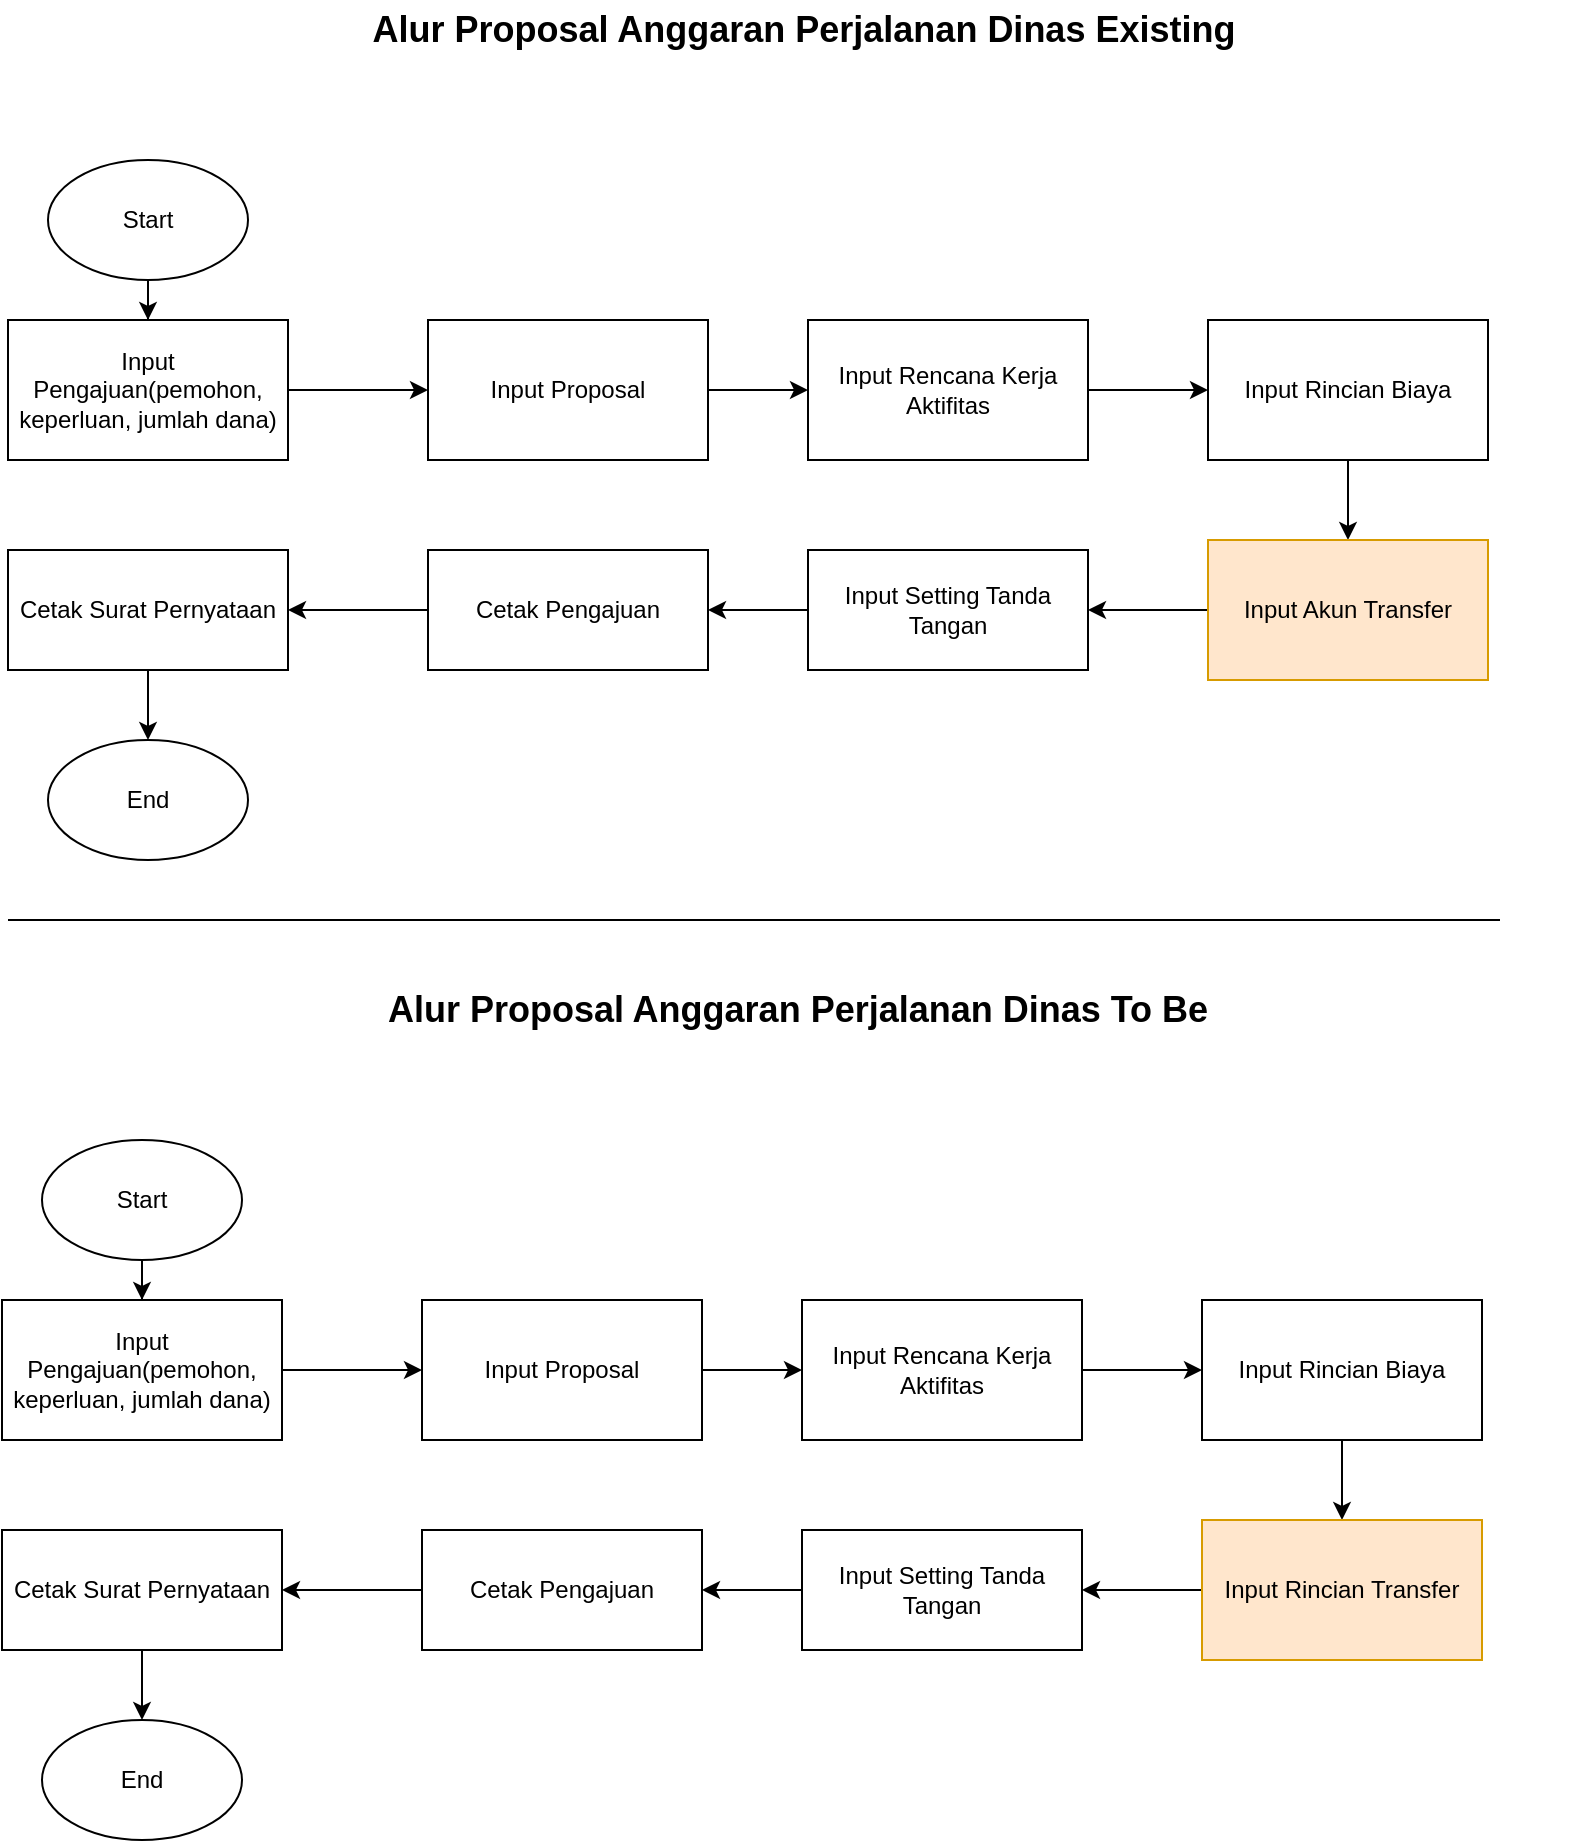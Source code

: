<mxfile version="21.2.1" type="github">
  <diagram id="C5RBs43oDa-KdzZeNtuy" name="Page-1">
    <mxGraphModel dx="1311" dy="725" grid="1" gridSize="10" guides="1" tooltips="1" connect="1" arrows="1" fold="1" page="1" pageScale="1" pageWidth="827" pageHeight="1169" math="0" shadow="0">
      <root>
        <mxCell id="WIyWlLk6GJQsqaUBKTNV-0" />
        <mxCell id="WIyWlLk6GJQsqaUBKTNV-1" parent="WIyWlLk6GJQsqaUBKTNV-0" />
        <mxCell id="aMS-9yIjhEAfh1KmjLYU-4" value="" style="edgeStyle=orthogonalEdgeStyle;rounded=0;orthogonalLoop=1;jettySize=auto;html=1;" edge="1" parent="WIyWlLk6GJQsqaUBKTNV-1" source="aMS-9yIjhEAfh1KmjLYU-1" target="aMS-9yIjhEAfh1KmjLYU-3">
          <mxGeometry relative="1" as="geometry" />
        </mxCell>
        <mxCell id="aMS-9yIjhEAfh1KmjLYU-1" value="Start" style="ellipse;whiteSpace=wrap;html=1;" vertex="1" parent="WIyWlLk6GJQsqaUBKTNV-1">
          <mxGeometry x="64" y="100" width="100" height="60" as="geometry" />
        </mxCell>
        <mxCell id="aMS-9yIjhEAfh1KmjLYU-6" value="" style="edgeStyle=orthogonalEdgeStyle;rounded=0;orthogonalLoop=1;jettySize=auto;html=1;" edge="1" parent="WIyWlLk6GJQsqaUBKTNV-1" source="aMS-9yIjhEAfh1KmjLYU-3" target="aMS-9yIjhEAfh1KmjLYU-5">
          <mxGeometry relative="1" as="geometry" />
        </mxCell>
        <mxCell id="aMS-9yIjhEAfh1KmjLYU-3" value="Input Pengajuan(pemohon, keperluan, jumlah dana)" style="rounded=0;whiteSpace=wrap;html=1;" vertex="1" parent="WIyWlLk6GJQsqaUBKTNV-1">
          <mxGeometry x="44" y="180" width="140" height="70" as="geometry" />
        </mxCell>
        <mxCell id="aMS-9yIjhEAfh1KmjLYU-8" value="" style="edgeStyle=orthogonalEdgeStyle;rounded=0;orthogonalLoop=1;jettySize=auto;html=1;" edge="1" parent="WIyWlLk6GJQsqaUBKTNV-1" source="aMS-9yIjhEAfh1KmjLYU-5" target="aMS-9yIjhEAfh1KmjLYU-7">
          <mxGeometry relative="1" as="geometry" />
        </mxCell>
        <mxCell id="aMS-9yIjhEAfh1KmjLYU-5" value="Input Proposal" style="rounded=0;whiteSpace=wrap;html=1;" vertex="1" parent="WIyWlLk6GJQsqaUBKTNV-1">
          <mxGeometry x="254" y="180" width="140" height="70" as="geometry" />
        </mxCell>
        <mxCell id="aMS-9yIjhEAfh1KmjLYU-10" value="" style="edgeStyle=orthogonalEdgeStyle;rounded=0;orthogonalLoop=1;jettySize=auto;html=1;" edge="1" parent="WIyWlLk6GJQsqaUBKTNV-1" source="aMS-9yIjhEAfh1KmjLYU-7" target="aMS-9yIjhEAfh1KmjLYU-9">
          <mxGeometry relative="1" as="geometry" />
        </mxCell>
        <mxCell id="aMS-9yIjhEAfh1KmjLYU-7" value="Input Rencana Kerja Aktifitas" style="rounded=0;whiteSpace=wrap;html=1;" vertex="1" parent="WIyWlLk6GJQsqaUBKTNV-1">
          <mxGeometry x="444" y="180" width="140" height="70" as="geometry" />
        </mxCell>
        <mxCell id="aMS-9yIjhEAfh1KmjLYU-12" value="" style="edgeStyle=orthogonalEdgeStyle;rounded=0;orthogonalLoop=1;jettySize=auto;html=1;" edge="1" parent="WIyWlLk6GJQsqaUBKTNV-1" source="aMS-9yIjhEAfh1KmjLYU-9" target="aMS-9yIjhEAfh1KmjLYU-11">
          <mxGeometry relative="1" as="geometry" />
        </mxCell>
        <mxCell id="aMS-9yIjhEAfh1KmjLYU-9" value="Input Rincian Biaya" style="rounded=0;whiteSpace=wrap;html=1;" vertex="1" parent="WIyWlLk6GJQsqaUBKTNV-1">
          <mxGeometry x="644" y="180" width="140" height="70" as="geometry" />
        </mxCell>
        <mxCell id="aMS-9yIjhEAfh1KmjLYU-14" value="" style="edgeStyle=orthogonalEdgeStyle;rounded=0;orthogonalLoop=1;jettySize=auto;html=1;" edge="1" parent="WIyWlLk6GJQsqaUBKTNV-1" source="aMS-9yIjhEAfh1KmjLYU-11" target="aMS-9yIjhEAfh1KmjLYU-13">
          <mxGeometry relative="1" as="geometry" />
        </mxCell>
        <mxCell id="aMS-9yIjhEAfh1KmjLYU-11" value="Input Akun Transfer" style="rounded=0;whiteSpace=wrap;html=1;fillColor=#ffe6cc;strokeColor=#d79b00;" vertex="1" parent="WIyWlLk6GJQsqaUBKTNV-1">
          <mxGeometry x="644" y="290" width="140" height="70" as="geometry" />
        </mxCell>
        <mxCell id="aMS-9yIjhEAfh1KmjLYU-21" value="" style="edgeStyle=orthogonalEdgeStyle;rounded=0;orthogonalLoop=1;jettySize=auto;html=1;" edge="1" parent="WIyWlLk6GJQsqaUBKTNV-1" source="aMS-9yIjhEAfh1KmjLYU-13" target="aMS-9yIjhEAfh1KmjLYU-19">
          <mxGeometry relative="1" as="geometry" />
        </mxCell>
        <mxCell id="aMS-9yIjhEAfh1KmjLYU-13" value="Input Setting Tanda Tangan" style="rounded=0;whiteSpace=wrap;html=1;" vertex="1" parent="WIyWlLk6GJQsqaUBKTNV-1">
          <mxGeometry x="444" y="295" width="140" height="60" as="geometry" />
        </mxCell>
        <mxCell id="aMS-9yIjhEAfh1KmjLYU-22" value="" style="edgeStyle=orthogonalEdgeStyle;rounded=0;orthogonalLoop=1;jettySize=auto;html=1;" edge="1" parent="WIyWlLk6GJQsqaUBKTNV-1" source="aMS-9yIjhEAfh1KmjLYU-19" target="aMS-9yIjhEAfh1KmjLYU-20">
          <mxGeometry relative="1" as="geometry" />
        </mxCell>
        <mxCell id="aMS-9yIjhEAfh1KmjLYU-19" value="Cetak Pengajuan" style="rounded=0;whiteSpace=wrap;html=1;" vertex="1" parent="WIyWlLk6GJQsqaUBKTNV-1">
          <mxGeometry x="254" y="295" width="140" height="60" as="geometry" />
        </mxCell>
        <mxCell id="aMS-9yIjhEAfh1KmjLYU-26" value="" style="edgeStyle=orthogonalEdgeStyle;rounded=0;orthogonalLoop=1;jettySize=auto;html=1;" edge="1" parent="WIyWlLk6GJQsqaUBKTNV-1" source="aMS-9yIjhEAfh1KmjLYU-20" target="aMS-9yIjhEAfh1KmjLYU-23">
          <mxGeometry relative="1" as="geometry" />
        </mxCell>
        <mxCell id="aMS-9yIjhEAfh1KmjLYU-20" value="Cetak Surat Pernyataan" style="rounded=0;whiteSpace=wrap;html=1;" vertex="1" parent="WIyWlLk6GJQsqaUBKTNV-1">
          <mxGeometry x="44" y="295" width="140" height="60" as="geometry" />
        </mxCell>
        <mxCell id="aMS-9yIjhEAfh1KmjLYU-23" value="End" style="ellipse;whiteSpace=wrap;html=1;" vertex="1" parent="WIyWlLk6GJQsqaUBKTNV-1">
          <mxGeometry x="64" y="390" width="100" height="60" as="geometry" />
        </mxCell>
        <mxCell id="aMS-9yIjhEAfh1KmjLYU-25" value="Alur Proposal Anggaran Perjalanan Dinas Existing" style="text;html=1;strokeColor=none;fillColor=none;align=center;verticalAlign=middle;whiteSpace=wrap;rounded=0;fontStyle=1;fontSize=18;" vertex="1" parent="WIyWlLk6GJQsqaUBKTNV-1">
          <mxGeometry x="54" y="20" width="776" height="30" as="geometry" />
        </mxCell>
        <mxCell id="aMS-9yIjhEAfh1KmjLYU-27" value="" style="endArrow=none;html=1;rounded=0;" edge="1" parent="WIyWlLk6GJQsqaUBKTNV-1">
          <mxGeometry width="50" height="50" relative="1" as="geometry">
            <mxPoint x="44" y="480" as="sourcePoint" />
            <mxPoint x="790" y="480" as="targetPoint" />
          </mxGeometry>
        </mxCell>
        <mxCell id="aMS-9yIjhEAfh1KmjLYU-28" value="" style="edgeStyle=orthogonalEdgeStyle;rounded=0;orthogonalLoop=1;jettySize=auto;html=1;" edge="1" parent="WIyWlLk6GJQsqaUBKTNV-1" source="aMS-9yIjhEAfh1KmjLYU-29" target="aMS-9yIjhEAfh1KmjLYU-31">
          <mxGeometry relative="1" as="geometry" />
        </mxCell>
        <mxCell id="aMS-9yIjhEAfh1KmjLYU-29" value="Start" style="ellipse;whiteSpace=wrap;html=1;" vertex="1" parent="WIyWlLk6GJQsqaUBKTNV-1">
          <mxGeometry x="61" y="590" width="100" height="60" as="geometry" />
        </mxCell>
        <mxCell id="aMS-9yIjhEAfh1KmjLYU-30" value="" style="edgeStyle=orthogonalEdgeStyle;rounded=0;orthogonalLoop=1;jettySize=auto;html=1;" edge="1" parent="WIyWlLk6GJQsqaUBKTNV-1" source="aMS-9yIjhEAfh1KmjLYU-31" target="aMS-9yIjhEAfh1KmjLYU-33">
          <mxGeometry relative="1" as="geometry" />
        </mxCell>
        <mxCell id="aMS-9yIjhEAfh1KmjLYU-31" value="Input Pengajuan(pemohon, keperluan, jumlah dana)" style="rounded=0;whiteSpace=wrap;html=1;" vertex="1" parent="WIyWlLk6GJQsqaUBKTNV-1">
          <mxGeometry x="41" y="670" width="140" height="70" as="geometry" />
        </mxCell>
        <mxCell id="aMS-9yIjhEAfh1KmjLYU-32" value="" style="edgeStyle=orthogonalEdgeStyle;rounded=0;orthogonalLoop=1;jettySize=auto;html=1;" edge="1" parent="WIyWlLk6GJQsqaUBKTNV-1" source="aMS-9yIjhEAfh1KmjLYU-33" target="aMS-9yIjhEAfh1KmjLYU-35">
          <mxGeometry relative="1" as="geometry" />
        </mxCell>
        <mxCell id="aMS-9yIjhEAfh1KmjLYU-33" value="Input Proposal" style="rounded=0;whiteSpace=wrap;html=1;" vertex="1" parent="WIyWlLk6GJQsqaUBKTNV-1">
          <mxGeometry x="251" y="670" width="140" height="70" as="geometry" />
        </mxCell>
        <mxCell id="aMS-9yIjhEAfh1KmjLYU-34" value="" style="edgeStyle=orthogonalEdgeStyle;rounded=0;orthogonalLoop=1;jettySize=auto;html=1;" edge="1" parent="WIyWlLk6GJQsqaUBKTNV-1" source="aMS-9yIjhEAfh1KmjLYU-35" target="aMS-9yIjhEAfh1KmjLYU-37">
          <mxGeometry relative="1" as="geometry" />
        </mxCell>
        <mxCell id="aMS-9yIjhEAfh1KmjLYU-35" value="Input Rencana Kerja Aktifitas" style="rounded=0;whiteSpace=wrap;html=1;" vertex="1" parent="WIyWlLk6GJQsqaUBKTNV-1">
          <mxGeometry x="441" y="670" width="140" height="70" as="geometry" />
        </mxCell>
        <mxCell id="aMS-9yIjhEAfh1KmjLYU-36" value="" style="edgeStyle=orthogonalEdgeStyle;rounded=0;orthogonalLoop=1;jettySize=auto;html=1;" edge="1" parent="WIyWlLk6GJQsqaUBKTNV-1" source="aMS-9yIjhEAfh1KmjLYU-37" target="aMS-9yIjhEAfh1KmjLYU-39">
          <mxGeometry relative="1" as="geometry" />
        </mxCell>
        <mxCell id="aMS-9yIjhEAfh1KmjLYU-37" value="Input Rincian Biaya" style="rounded=0;whiteSpace=wrap;html=1;" vertex="1" parent="WIyWlLk6GJQsqaUBKTNV-1">
          <mxGeometry x="641" y="670" width="140" height="70" as="geometry" />
        </mxCell>
        <mxCell id="aMS-9yIjhEAfh1KmjLYU-50" value="" style="edgeStyle=orthogonalEdgeStyle;rounded=0;orthogonalLoop=1;jettySize=auto;html=1;" edge="1" parent="WIyWlLk6GJQsqaUBKTNV-1" source="aMS-9yIjhEAfh1KmjLYU-39" target="aMS-9yIjhEAfh1KmjLYU-41">
          <mxGeometry relative="1" as="geometry" />
        </mxCell>
        <mxCell id="aMS-9yIjhEAfh1KmjLYU-39" value="Input Rincian Transfer" style="rounded=0;whiteSpace=wrap;html=1;fillColor=#ffe6cc;strokeColor=#d79b00;" vertex="1" parent="WIyWlLk6GJQsqaUBKTNV-1">
          <mxGeometry x="641" y="780" width="140" height="70" as="geometry" />
        </mxCell>
        <mxCell id="aMS-9yIjhEAfh1KmjLYU-40" value="" style="edgeStyle=orthogonalEdgeStyle;rounded=0;orthogonalLoop=1;jettySize=auto;html=1;" edge="1" parent="WIyWlLk6GJQsqaUBKTNV-1" source="aMS-9yIjhEAfh1KmjLYU-41" target="aMS-9yIjhEAfh1KmjLYU-43">
          <mxGeometry relative="1" as="geometry" />
        </mxCell>
        <mxCell id="aMS-9yIjhEAfh1KmjLYU-41" value="Input Setting Tanda Tangan" style="rounded=0;whiteSpace=wrap;html=1;" vertex="1" parent="WIyWlLk6GJQsqaUBKTNV-1">
          <mxGeometry x="441" y="785" width="140" height="60" as="geometry" />
        </mxCell>
        <mxCell id="aMS-9yIjhEAfh1KmjLYU-42" value="" style="edgeStyle=orthogonalEdgeStyle;rounded=0;orthogonalLoop=1;jettySize=auto;html=1;" edge="1" parent="WIyWlLk6GJQsqaUBKTNV-1" source="aMS-9yIjhEAfh1KmjLYU-43" target="aMS-9yIjhEAfh1KmjLYU-45">
          <mxGeometry relative="1" as="geometry" />
        </mxCell>
        <mxCell id="aMS-9yIjhEAfh1KmjLYU-43" value="Cetak Pengajuan" style="rounded=0;whiteSpace=wrap;html=1;" vertex="1" parent="WIyWlLk6GJQsqaUBKTNV-1">
          <mxGeometry x="251" y="785" width="140" height="60" as="geometry" />
        </mxCell>
        <mxCell id="aMS-9yIjhEAfh1KmjLYU-44" value="" style="edgeStyle=orthogonalEdgeStyle;rounded=0;orthogonalLoop=1;jettySize=auto;html=1;" edge="1" parent="WIyWlLk6GJQsqaUBKTNV-1" source="aMS-9yIjhEAfh1KmjLYU-45" target="aMS-9yIjhEAfh1KmjLYU-46">
          <mxGeometry relative="1" as="geometry" />
        </mxCell>
        <mxCell id="aMS-9yIjhEAfh1KmjLYU-45" value="Cetak Surat Pernyataan" style="rounded=0;whiteSpace=wrap;html=1;" vertex="1" parent="WIyWlLk6GJQsqaUBKTNV-1">
          <mxGeometry x="41" y="785" width="140" height="60" as="geometry" />
        </mxCell>
        <mxCell id="aMS-9yIjhEAfh1KmjLYU-46" value="End" style="ellipse;whiteSpace=wrap;html=1;" vertex="1" parent="WIyWlLk6GJQsqaUBKTNV-1">
          <mxGeometry x="61" y="880" width="100" height="60" as="geometry" />
        </mxCell>
        <mxCell id="aMS-9yIjhEAfh1KmjLYU-48" value="Alur Proposal Anggaran Perjalanan Dinas To Be" style="text;html=1;strokeColor=none;fillColor=none;align=center;verticalAlign=middle;whiteSpace=wrap;rounded=0;fontStyle=1;fontSize=18;" vertex="1" parent="WIyWlLk6GJQsqaUBKTNV-1">
          <mxGeometry x="51" y="510" width="776" height="30" as="geometry" />
        </mxCell>
      </root>
    </mxGraphModel>
  </diagram>
</mxfile>
